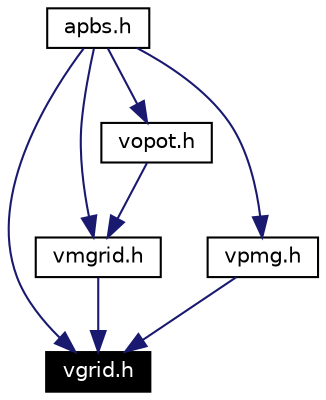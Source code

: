 digraph inheritance
{
  Node193 [shape="box",label="vgrid.h",fontsize=10,height=0.2,width=0.4,fontname="Helvetica",color="black",style="filled" fontcolor="white"];
  Node194 -> Node193 [color="midnightblue",fontsize=10,style="solid",fontname="Helvetica"];
  Node194 [shape="box",label="vmgrid.h",fontsize=10,height=0.2,width=0.4,fontname="Helvetica",color="black",URL="$vmgrid_8h.html"];
  Node195 -> Node194 [color="midnightblue",fontsize=10,style="solid",fontname="Helvetica"];
  Node195 [shape="box",label="vopot.h",fontsize=10,height=0.2,width=0.4,fontname="Helvetica",color="black",URL="$vopot_8h.html"];
  Node196 -> Node195 [color="midnightblue",fontsize=10,style="solid",fontname="Helvetica"];
  Node196 [shape="box",label="apbs.h",fontsize=10,height=0.2,width=0.4,fontname="Helvetica",color="black",URL="$apbs_8h.html"];
  Node196 -> Node194 [color="midnightblue",fontsize=10,style="solid",fontname="Helvetica"];
  Node198 -> Node193 [color="midnightblue",fontsize=10,style="solid",fontname="Helvetica"];
  Node198 [shape="box",label="vpmg.h",fontsize=10,height=0.2,width=0.4,fontname="Helvetica",color="black",URL="$vpmg_8h.html"];
  Node196 -> Node198 [color="midnightblue",fontsize=10,style="solid",fontname="Helvetica"];
  Node196 -> Node193 [color="midnightblue",fontsize=10,style="solid",fontname="Helvetica"];
}
